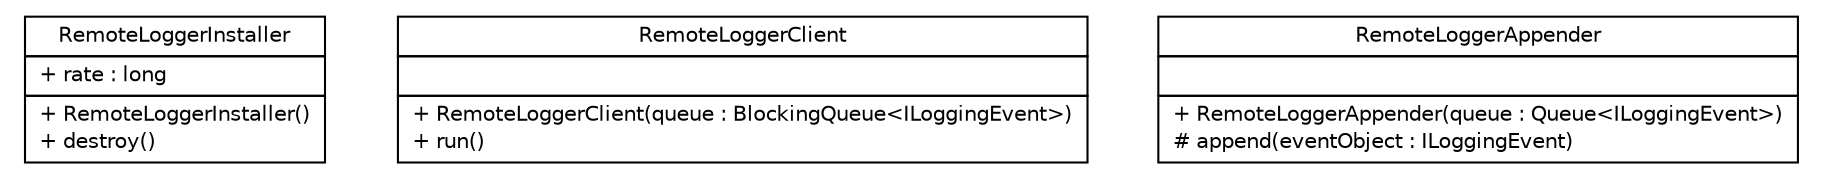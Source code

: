 #!/usr/local/bin/dot
#
# Class diagram 
# Generated by UMLGraph version R5_6 (http://www.umlgraph.org/)
#

digraph G {
	edge [fontname="Helvetica",fontsize=10,labelfontname="Helvetica",labelfontsize=10];
	node [fontname="Helvetica",fontsize=10,shape=plaintext];
	nodesep=0.25;
	ranksep=0.5;
	// sorcer.platform.logger.RemoteLoggerInstaller
	c76821 [label=<<table title="sorcer.platform.logger.RemoteLoggerInstaller" border="0" cellborder="1" cellspacing="0" cellpadding="2" port="p" href="./RemoteLoggerInstaller.html">
		<tr><td><table border="0" cellspacing="0" cellpadding="1">
<tr><td align="center" balign="center"> RemoteLoggerInstaller </td></tr>
		</table></td></tr>
		<tr><td><table border="0" cellspacing="0" cellpadding="1">
<tr><td align="left" balign="left"> + rate : long </td></tr>
		</table></td></tr>
		<tr><td><table border="0" cellspacing="0" cellpadding="1">
<tr><td align="left" balign="left"> + RemoteLoggerInstaller() </td></tr>
<tr><td align="left" balign="left"> + destroy() </td></tr>
		</table></td></tr>
		</table>>, URL="./RemoteLoggerInstaller.html", fontname="Helvetica", fontcolor="black", fontsize=10.0];
	// sorcer.platform.logger.RemoteLoggerClient
	c76822 [label=<<table title="sorcer.platform.logger.RemoteLoggerClient" border="0" cellborder="1" cellspacing="0" cellpadding="2" port="p" href="./RemoteLoggerClient.html">
		<tr><td><table border="0" cellspacing="0" cellpadding="1">
<tr><td align="center" balign="center"> RemoteLoggerClient </td></tr>
		</table></td></tr>
		<tr><td><table border="0" cellspacing="0" cellpadding="1">
<tr><td align="left" balign="left">  </td></tr>
		</table></td></tr>
		<tr><td><table border="0" cellspacing="0" cellpadding="1">
<tr><td align="left" balign="left"> + RemoteLoggerClient(queue : BlockingQueue&lt;ILoggingEvent&gt;) </td></tr>
<tr><td align="left" balign="left"> + run() </td></tr>
		</table></td></tr>
		</table>>, URL="./RemoteLoggerClient.html", fontname="Helvetica", fontcolor="black", fontsize=10.0];
	// sorcer.platform.logger.RemoteLoggerAppender
	c76823 [label=<<table title="sorcer.platform.logger.RemoteLoggerAppender" border="0" cellborder="1" cellspacing="0" cellpadding="2" port="p" href="./RemoteLoggerAppender.html">
		<tr><td><table border="0" cellspacing="0" cellpadding="1">
<tr><td align="center" balign="center"> RemoteLoggerAppender </td></tr>
		</table></td></tr>
		<tr><td><table border="0" cellspacing="0" cellpadding="1">
<tr><td align="left" balign="left">  </td></tr>
		</table></td></tr>
		<tr><td><table border="0" cellspacing="0" cellpadding="1">
<tr><td align="left" balign="left"> + RemoteLoggerAppender(queue : Queue&lt;ILoggingEvent&gt;) </td></tr>
<tr><td align="left" balign="left"> # append(eventObject : ILoggingEvent) </td></tr>
		</table></td></tr>
		</table>>, URL="./RemoteLoggerAppender.html", fontname="Helvetica", fontcolor="black", fontsize=10.0];
}

